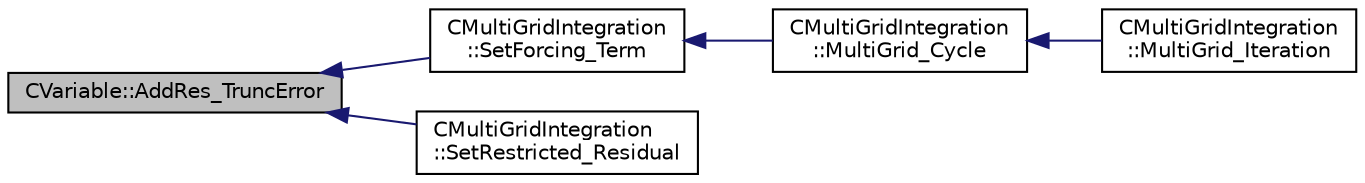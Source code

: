 digraph "CVariable::AddRes_TruncError"
{
  edge [fontname="Helvetica",fontsize="10",labelfontname="Helvetica",labelfontsize="10"];
  node [fontname="Helvetica",fontsize="10",shape=record];
  rankdir="LR";
  Node194 [label="CVariable::AddRes_TruncError",height=0.2,width=0.4,color="black", fillcolor="grey75", style="filled", fontcolor="black"];
  Node194 -> Node195 [dir="back",color="midnightblue",fontsize="10",style="solid",fontname="Helvetica"];
  Node195 [label="CMultiGridIntegration\l::SetForcing_Term",height=0.2,width=0.4,color="black", fillcolor="white", style="filled",URL="$class_c_multi_grid_integration.html#a3bfd97747d2b461a40b117d50fa4e0ec",tooltip="Compute the forcing term. "];
  Node195 -> Node196 [dir="back",color="midnightblue",fontsize="10",style="solid",fontname="Helvetica"];
  Node196 [label="CMultiGridIntegration\l::MultiGrid_Cycle",height=0.2,width=0.4,color="black", fillcolor="white", style="filled",URL="$class_c_multi_grid_integration.html#aa9a52a00a3417c465307ae6aea035f41",tooltip="Perform a Full-Approximation Storage (FAS) Multigrid. "];
  Node196 -> Node197 [dir="back",color="midnightblue",fontsize="10",style="solid",fontname="Helvetica"];
  Node197 [label="CMultiGridIntegration\l::MultiGrid_Iteration",height=0.2,width=0.4,color="black", fillcolor="white", style="filled",URL="$class_c_multi_grid_integration.html#af0b4014222a37402257b735d2ca32a81",tooltip="This subroutine calls the MultiGrid_Cycle and also prepare the multigrid levels and the monitoring..."];
  Node194 -> Node198 [dir="back",color="midnightblue",fontsize="10",style="solid",fontname="Helvetica"];
  Node198 [label="CMultiGridIntegration\l::SetRestricted_Residual",height=0.2,width=0.4,color="black", fillcolor="white", style="filled",URL="$class_c_multi_grid_integration.html#acc951bf952abb2cc8b6eaceb1b4a37f3",tooltip="Compute truncation error in the coarse grid using the fine grid information. "];
}
